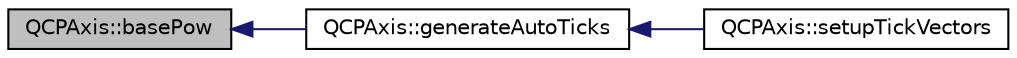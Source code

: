 digraph "QCPAxis::basePow"
{
  edge [fontname="Helvetica",fontsize="10",labelfontname="Helvetica",labelfontsize="10"];
  node [fontname="Helvetica",fontsize="10",shape=record];
  rankdir="LR";
  Node117 [label="QCPAxis::basePow",height=0.2,width=0.4,color="black", fillcolor="grey75", style="filled", fontcolor="black"];
  Node117 -> Node118 [dir="back",color="midnightblue",fontsize="10",style="solid",fontname="Helvetica"];
  Node118 [label="QCPAxis::generateAutoTicks",height=0.2,width=0.4,color="black", fillcolor="white", style="filled",URL="$d2/deb/class_q_c_p_axis.html#a626eef437c874148df1a5ac78506d463"];
  Node118 -> Node119 [dir="back",color="midnightblue",fontsize="10",style="solid",fontname="Helvetica"];
  Node119 [label="QCPAxis::setupTickVectors",height=0.2,width=0.4,color="black", fillcolor="white", style="filled",URL="$d2/deb/class_q_c_p_axis.html#a57d9e961bae7d62f5b4e1f143e660c78"];
}
